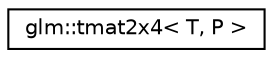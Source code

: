digraph "Graphical Class Hierarchy"
{
  edge [fontname="Helvetica",fontsize="10",labelfontname="Helvetica",labelfontsize="10"];
  node [fontname="Helvetica",fontsize="10",shape=record];
  rankdir="LR";
  Node1 [label="glm::tmat2x4\< T, P \>",height=0.2,width=0.4,color="black", fillcolor="white", style="filled",URL="$structglm_1_1tmat2x4.html"];
}
